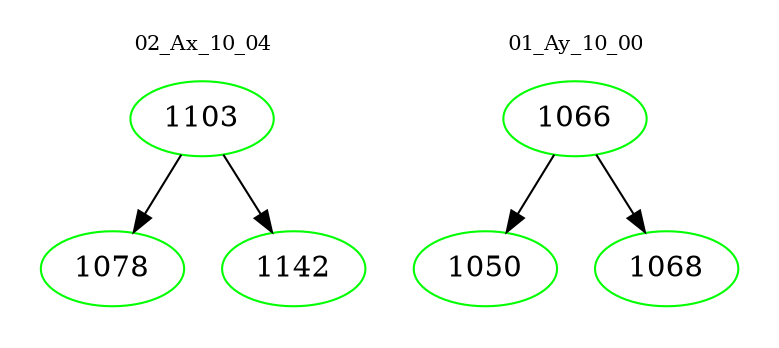 digraph{
subgraph cluster_0 {
color = white
label = "02_Ax_10_04";
fontsize=10;
T0_1103 [label="1103", color="green"]
T0_1103 -> T0_1078 [color="black"]
T0_1078 [label="1078", color="green"]
T0_1103 -> T0_1142 [color="black"]
T0_1142 [label="1142", color="green"]
}
subgraph cluster_1 {
color = white
label = "01_Ay_10_00";
fontsize=10;
T1_1066 [label="1066", color="green"]
T1_1066 -> T1_1050 [color="black"]
T1_1050 [label="1050", color="green"]
T1_1066 -> T1_1068 [color="black"]
T1_1068 [label="1068", color="green"]
}
}
